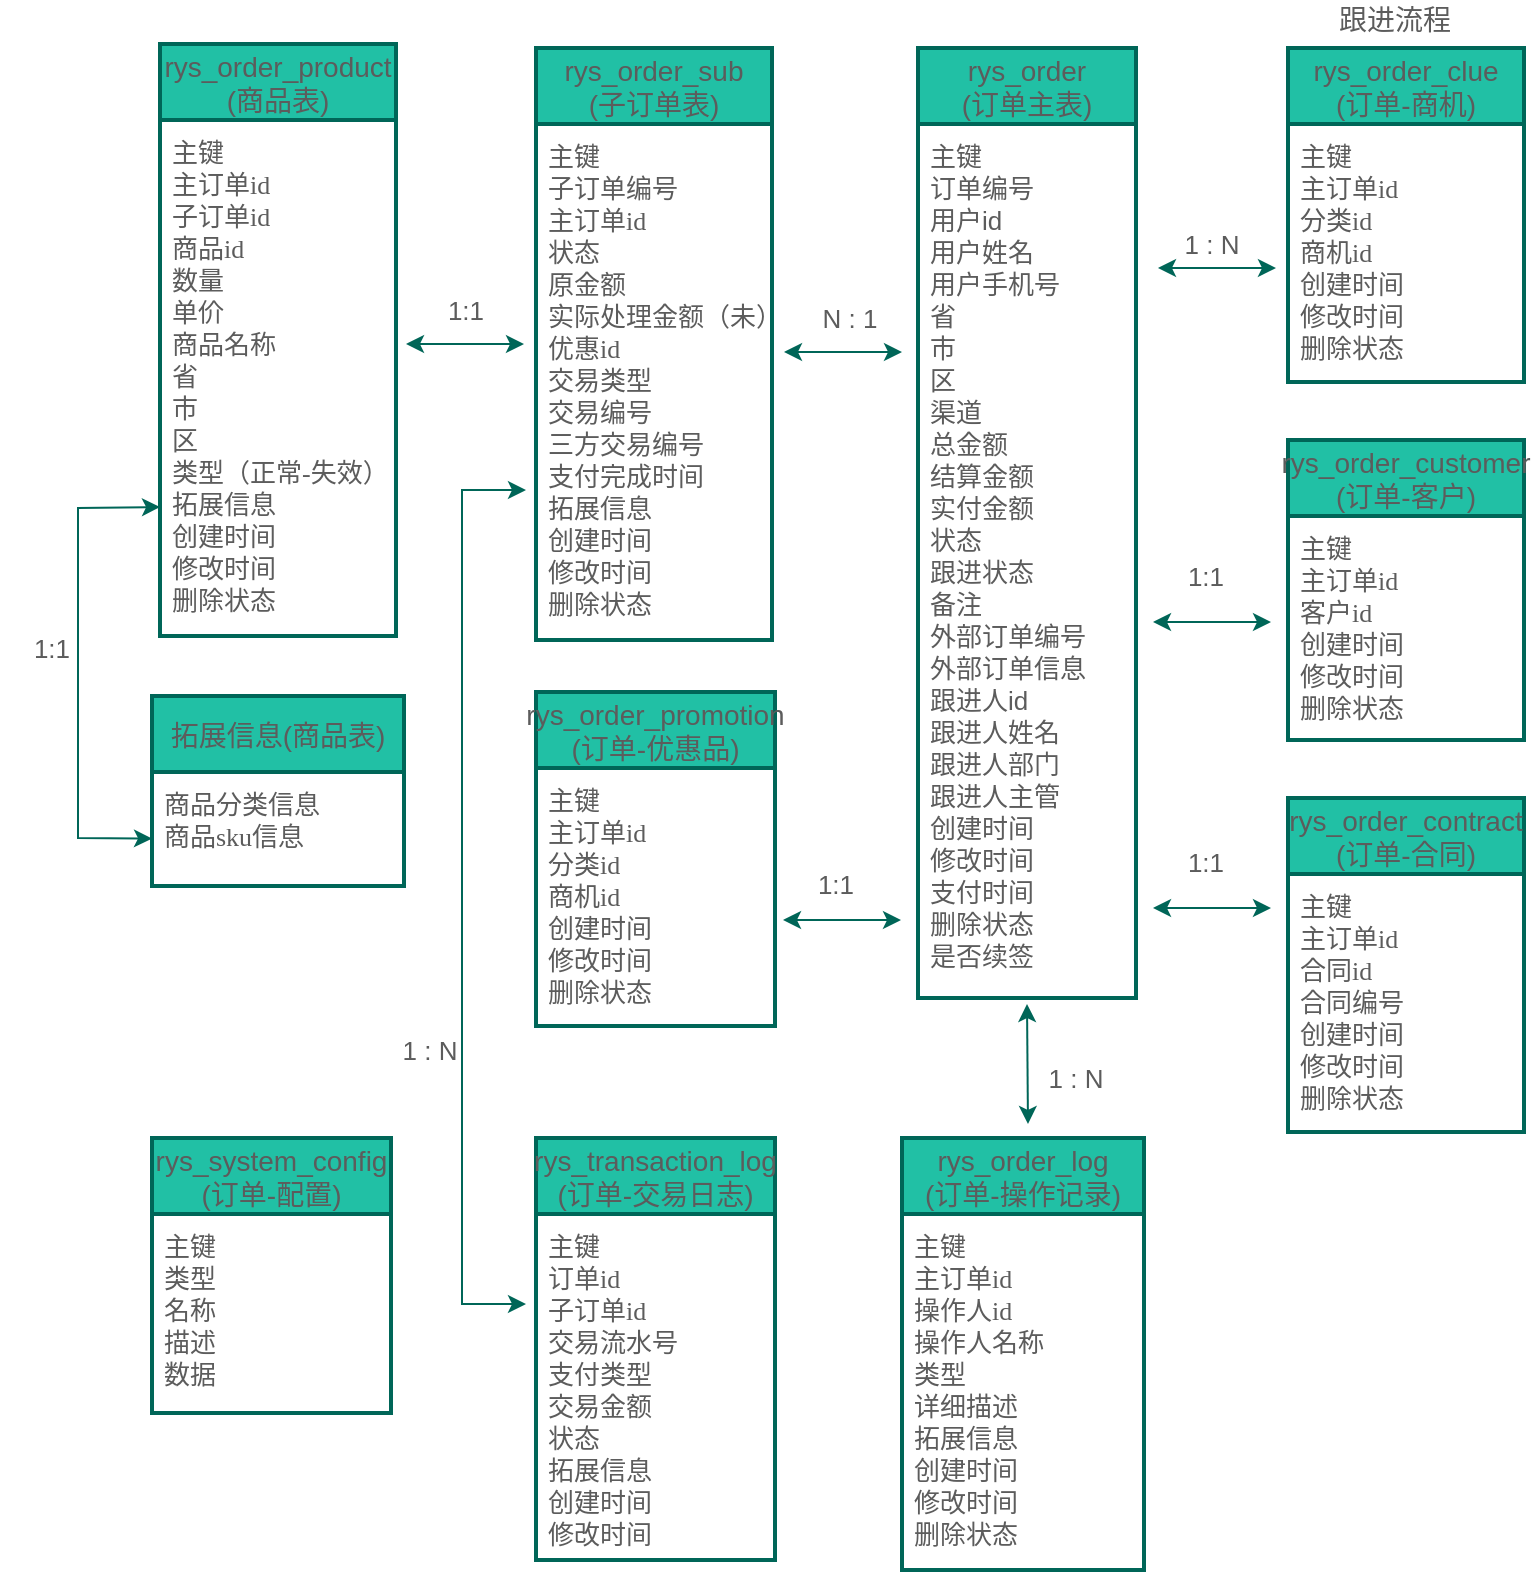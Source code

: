 <mxfile version="13.6.6" type="github">
  <diagram id="o3AKABB_KRbzLcZyw3go" name="第 1 页">
    <mxGraphModel dx="1695" dy="878" grid="0" gridSize="10" guides="1" tooltips="1" connect="1" arrows="1" fold="1" page="0" pageScale="1" pageWidth="827" pageHeight="1169" math="0" shadow="0">
      <root>
        <mxCell id="0" />
        <mxCell id="1" parent="0" />
        <mxCell id="-bNErW5I90OKjNKYonKE-27" value="1:1" style="text;html=1;strokeColor=none;fillColor=none;align=center;verticalAlign=middle;whiteSpace=wrap;shadow=0;glass=0;fontFamily=Helvetica;fontSize=13;fontColor=#5C5C5C;" parent="1" vertex="1">
          <mxGeometry x="306" y="216" width="52" height="20" as="geometry" />
        </mxCell>
        <mxCell id="-bNErW5I90OKjNKYonKE-5" value="rys_order_product&#xa;(商品表)" style="swimlane;childLayout=stackLayout;horizontal=1;startSize=38;horizontalStack=0;fontSize=14;fontStyle=0;strokeWidth=2;resizeParent=0;resizeLast=1;shadow=0;dashed=0;align=center;swimlaneLine=1;fillColor=#21C0A5;strokeColor=#006658;fontColor=#5C5C5C;" parent="1" vertex="1">
          <mxGeometry x="179" y="93" width="118" height="296" as="geometry" />
        </mxCell>
        <mxCell id="-bNErW5I90OKjNKYonKE-6" value="主键&#xa;主订单id&#xa;子订单id&#xa;商品id&#xa;数量&#xa;单价&#xa;商品名称&#xa;省&#xa;市&#xa;区&#xa;类型（正常-失效）&#xa;拓展信息&#xa;创建时间&#xa;修改时间&#xa;删除状态&#xa;&#xa;&#xa;&#xa;" style="align=left;strokeColor=none;fillColor=none;spacingLeft=4;fontSize=13;verticalAlign=top;resizable=0;rotatable=0;part=1;horizontal=1;spacingTop=2;spacing=2;fontFamily=Verdana;fontColor=#5C5C5C;" parent="-bNErW5I90OKjNKYonKE-5" vertex="1">
          <mxGeometry y="38" width="118" height="258" as="geometry" />
        </mxCell>
        <mxCell id="-bNErW5I90OKjNKYonKE-3" value="rys_order_sub&#xa;(子订单表)" style="swimlane;childLayout=stackLayout;horizontal=1;startSize=38;horizontalStack=0;fontSize=14;fontStyle=0;strokeWidth=2;resizeParent=0;resizeLast=1;shadow=0;dashed=0;align=center;swimlaneLine=1;fillColor=#21C0A5;strokeColor=#006658;fontColor=#5C5C5C;" parent="1" vertex="1">
          <mxGeometry x="367" y="95" width="118" height="296" as="geometry" />
        </mxCell>
        <mxCell id="-bNErW5I90OKjNKYonKE-4" value="主键&#xa;子订单编号&#xa;主订单id&#xa;状态&#xa;原金额&#xa;实际处理金额（未）&#xa;优惠id&#xa;交易类型&#xa;交易编号&#xa;三方交易编号&#xa;支付完成时间&#xa;拓展信息&#xa;创建时间&#xa;修改时间&#xa;删除状态&#xa;&#xa;&#xa;" style="align=left;strokeColor=none;fillColor=none;spacingLeft=4;fontSize=13;verticalAlign=top;resizable=0;rotatable=0;part=1;horizontal=1;spacingTop=2;spacing=2;fontFamily=Verdana;fontColor=#5C5C5C;" parent="-bNErW5I90OKjNKYonKE-3" vertex="1">
          <mxGeometry y="38" width="118" height="258" as="geometry" />
        </mxCell>
        <mxCell id="-bNErW5I90OKjNKYonKE-44" value="N : 1" style="text;html=1;strokeColor=none;fillColor=none;align=center;verticalAlign=middle;whiteSpace=wrap;shadow=0;glass=0;fontFamily=Helvetica;fontSize=13;fontColor=#5C5C5C;" parent="1" vertex="1">
          <mxGeometry x="498" y="220" width="52" height="20" as="geometry" />
        </mxCell>
        <mxCell id="-bNErW5I90OKjNKYonKE-1" value="rys_order&#xa;(订单主表)" style="swimlane;childLayout=stackLayout;horizontal=1;startSize=38;horizontalStack=0;fontSize=14;fontStyle=0;strokeWidth=2;resizeParent=0;resizeLast=1;shadow=0;dashed=0;align=center;swimlaneLine=1;fillColor=#21C0A5;strokeColor=#006658;fontColor=#5C5C5C;" parent="1" vertex="1">
          <mxGeometry x="558" y="95" width="109" height="475" as="geometry" />
        </mxCell>
        <mxCell id="-bNErW5I90OKjNKYonKE-2" value="主键&#xa;订单编号&#xa;用户id&#xa;用户姓名&#xa;用户手机号&#xa;省&#xa;市&#xa;区&#xa;渠道&#xa;总金额&#xa;结算金额&#xa;实付金额&#xa;状态&#xa;跟进状态&#xa;备注&#xa;外部订单编号&#xa;外部订单信息&#xa;跟进人id&#xa;跟进人姓名&#xa;跟进人部门&#xa;跟进人主管&#xa;创建时间&#xa;修改时间&#xa;支付时间&#xa;删除状态&#xa;是否续签&#xa;&#xa;&#xa;&#xa;" style="align=left;strokeColor=none;fillColor=none;spacingLeft=4;fontSize=13;verticalAlign=top;resizable=0;rotatable=0;part=1;horizontal=1;spacingTop=2;spacing=2;fontFamily=Helvetica;fontColor=#5C5C5C;" parent="-bNErW5I90OKjNKYonKE-1" vertex="1">
          <mxGeometry y="38" width="109" height="437" as="geometry" />
        </mxCell>
        <mxCell id="-bNErW5I90OKjNKYonKE-54" value="" style="shape=parallelogram;perimeter=parallelogramPerimeter;whiteSpace=wrap;html=1;fixedSize=1;shadow=0;dashed=0;fontSize=14;fontStyle=0;strokeColor=#006658;strokeWidth=2;fillColor=#21C0A5;startSize=38;fontColor=#5C5C5C;" parent="-bNErW5I90OKjNKYonKE-1" vertex="1">
          <mxGeometry y="475" width="109" as="geometry" />
        </mxCell>
        <mxCell id="-bNErW5I90OKjNKYonKE-7" value="rys_order_promotion&#xa;(订单-优惠品)" style="swimlane;childLayout=stackLayout;horizontal=1;startSize=38;horizontalStack=0;fontSize=14;fontStyle=0;strokeWidth=2;resizeParent=0;resizeLast=1;shadow=0;dashed=0;align=center;swimlaneLine=1;fillColor=#21C0A5;strokeColor=#006658;fontColor=#5C5C5C;" parent="1" vertex="1">
          <mxGeometry x="367" y="417" width="119.5" height="167" as="geometry" />
        </mxCell>
        <mxCell id="-bNErW5I90OKjNKYonKE-8" value="主键&#xa;主订单id&#xa;分类id&#xa;商机id&#xa;创建时间&#xa;修改时间&#xa;删除状态&#xa;&#xa;&#xa;" style="align=left;strokeColor=none;fillColor=none;spacingLeft=4;fontSize=13;verticalAlign=top;resizable=0;rotatable=0;part=1;horizontal=1;spacingTop=2;spacing=2;fontFamily=Verdana;fontColor=#5C5C5C;" parent="-bNErW5I90OKjNKYonKE-7" vertex="1">
          <mxGeometry y="38" width="119.5" height="129" as="geometry" />
        </mxCell>
        <mxCell id="-bNErW5I90OKjNKYonKE-46" value="1:1" style="text;html=1;strokeColor=none;fillColor=none;align=center;verticalAlign=middle;whiteSpace=wrap;shadow=0;glass=0;fontFamily=Helvetica;fontSize=13;fontColor=#5C5C5C;" parent="1" vertex="1">
          <mxGeometry x="491" y="503" width="52" height="20" as="geometry" />
        </mxCell>
        <mxCell id="-bNErW5I90OKjNKYonKE-51" value="1:1" style="text;html=1;strokeColor=none;fillColor=none;align=center;verticalAlign=middle;whiteSpace=wrap;shadow=0;glass=0;fontFamily=Helvetica;fontSize=13;fontColor=#5C5C5C;" parent="1" vertex="1">
          <mxGeometry x="99" y="385" width="52" height="20" as="geometry" />
        </mxCell>
        <mxCell id="-bNErW5I90OKjNKYonKE-18" value="rys_order_clue&#xa;(订单-商机)" style="swimlane;childLayout=stackLayout;horizontal=1;startSize=38;horizontalStack=0;fontSize=14;fontStyle=0;strokeWidth=2;resizeParent=0;resizeLast=1;shadow=0;dashed=0;align=center;swimlaneLine=1;fillColor=#21C0A5;strokeColor=#006658;fontColor=#5C5C5C;" parent="1" vertex="1">
          <mxGeometry x="743" y="95" width="118" height="167" as="geometry">
            <mxRectangle x="743" y="95" width="120" height="38" as="alternateBounds" />
          </mxGeometry>
        </mxCell>
        <mxCell id="-bNErW5I90OKjNKYonKE-19" value="主键&#xa;主订单id&#xa;分类id&#xa;商机id&#xa;创建时间&#xa;修改时间&#xa;删除状态&#xa;&#xa;&#xa;" style="align=left;strokeColor=none;fillColor=none;spacingLeft=4;fontSize=13;verticalAlign=top;resizable=0;rotatable=0;part=1;horizontal=1;spacingTop=2;spacing=2;fontFamily=Verdana;fontColor=#5C5C5C;" parent="-bNErW5I90OKjNKYonKE-18" vertex="1">
          <mxGeometry y="38" width="118" height="129" as="geometry" />
        </mxCell>
        <mxCell id="-bNErW5I90OKjNKYonKE-20" value="rys_order_customer&#xa;(订单-客户)" style="swimlane;childLayout=stackLayout;horizontal=1;startSize=38;horizontalStack=0;fontSize=14;fontStyle=0;strokeWidth=2;resizeParent=0;resizeLast=1;shadow=0;dashed=0;align=center;swimlaneLine=1;fillColor=#21C0A5;strokeColor=#006658;fontColor=#5C5C5C;" parent="1" vertex="1">
          <mxGeometry x="743" y="291" width="118" height="150" as="geometry" />
        </mxCell>
        <mxCell id="-bNErW5I90OKjNKYonKE-21" value="主键&#xa;主订单id&#xa;客户id&#xa;创建时间&#xa;修改时间&#xa;删除状态&#xa;&#xa;&#xa;" style="align=left;strokeColor=none;fillColor=none;spacingLeft=4;fontSize=13;verticalAlign=top;resizable=0;rotatable=0;part=1;horizontal=1;spacingTop=2;spacing=2;fontFamily=Verdana;fontColor=#5C5C5C;" parent="-bNErW5I90OKjNKYonKE-20" vertex="1">
          <mxGeometry y="38" width="118" height="112" as="geometry" />
        </mxCell>
        <mxCell id="-bNErW5I90OKjNKYonKE-22" value="rys_order_contract&#xa;(订单-合同)" style="swimlane;childLayout=stackLayout;horizontal=1;startSize=38;horizontalStack=0;fontSize=14;fontStyle=0;strokeWidth=2;resizeParent=0;resizeLast=1;shadow=0;dashed=0;align=center;swimlaneLine=1;fillColor=#21C0A5;strokeColor=#006658;fontColor=#5C5C5C;" parent="1" vertex="1">
          <mxGeometry x="743" y="470" width="118" height="167" as="geometry" />
        </mxCell>
        <mxCell id="-bNErW5I90OKjNKYonKE-23" value="主键&#xa;主订单id&#xa;合同id&#xa;合同编号&#xa;创建时间&#xa;修改时间&#xa;删除状态&#xa;&#xa;&#xa;" style="align=left;strokeColor=none;fillColor=none;spacingLeft=4;fontSize=13;verticalAlign=top;resizable=0;rotatable=0;part=1;horizontal=1;spacingTop=2;spacing=2;fontFamily=Verdana;fontColor=#5C5C5C;" parent="-bNErW5I90OKjNKYonKE-22" vertex="1">
          <mxGeometry y="38" width="118" height="129" as="geometry" />
        </mxCell>
        <mxCell id="-bNErW5I90OKjNKYonKE-53" value="1 : N" style="text;html=1;strokeColor=none;fillColor=none;align=center;verticalAlign=middle;whiteSpace=wrap;shadow=0;glass=0;fontFamily=Helvetica;fontSize=13;fontColor=#5C5C5C;" parent="1" vertex="1">
          <mxGeometry x="611" y="600" width="52" height="20" as="geometry" />
        </mxCell>
        <mxCell id="-bNErW5I90OKjNKYonKE-55" value="" style="endArrow=classic;startArrow=classic;html=1;exitX=0;exitY=0.75;exitDx=0;exitDy=0;entryX=0;entryY=0.75;entryDx=0;entryDy=0;strokeColor=#006658;fontColor=#5C5C5C;rounded=0;" parent="1" source="-bNErW5I90OKjNKYonKE-6" target="-bNErW5I90OKjNKYonKE-38" edge="1">
          <mxGeometry width="50" height="50" relative="1" as="geometry">
            <mxPoint x="41" y="248" as="sourcePoint" />
            <mxPoint x="91" y="198" as="targetPoint" />
            <Array as="points">
              <mxPoint x="138" y="325" />
              <mxPoint x="138" y="490" />
            </Array>
          </mxGeometry>
        </mxCell>
        <mxCell id="-bNErW5I90OKjNKYonKE-56" value="" style="endArrow=classic;startArrow=classic;html=1;strokeColor=#006658;exitX=1.017;exitY=0.434;exitDx=0;exitDy=0;exitPerimeter=0;fontColor=#5C5C5C;" parent="1" edge="1">
          <mxGeometry width="50" height="50" relative="1" as="geometry">
            <mxPoint x="302.006" y="242.972" as="sourcePoint" />
            <mxPoint x="361" y="243" as="targetPoint" />
          </mxGeometry>
        </mxCell>
        <mxCell id="-bNErW5I90OKjNKYonKE-57" value="" style="endArrow=classic;startArrow=classic;html=1;strokeColor=#006658;exitX=1.017;exitY=0.434;exitDx=0;exitDy=0;exitPerimeter=0;fontColor=#5C5C5C;" parent="1" edge="1">
          <mxGeometry width="50" height="50" relative="1" as="geometry">
            <mxPoint x="491.006" y="247.002" as="sourcePoint" />
            <mxPoint x="550" y="247.03" as="targetPoint" />
          </mxGeometry>
        </mxCell>
        <mxCell id="-bNErW5I90OKjNKYonKE-59" value="" style="endArrow=classic;startArrow=classic;html=1;strokeColor=#006658;exitX=1.017;exitY=0.434;exitDx=0;exitDy=0;exitPerimeter=0;fontColor=#5C5C5C;" parent="1" edge="1">
          <mxGeometry width="50" height="50" relative="1" as="geometry">
            <mxPoint x="490.506" y="531.002" as="sourcePoint" />
            <mxPoint x="549.5" y="531.03" as="targetPoint" />
          </mxGeometry>
        </mxCell>
        <mxCell id="-bNErW5I90OKjNKYonKE-62" value="" style="endArrow=classic;startArrow=classic;html=1;strokeColor=#006658;exitX=1.017;exitY=0.434;exitDx=0;exitDy=0;exitPerimeter=0;fontColor=#5C5C5C;" parent="1" edge="1">
          <mxGeometry width="50" height="50" relative="1" as="geometry">
            <mxPoint x="677.996" y="205.002" as="sourcePoint" />
            <mxPoint x="736.99" y="205.03" as="targetPoint" />
          </mxGeometry>
        </mxCell>
        <mxCell id="-bNErW5I90OKjNKYonKE-63" value="1 : N" style="text;html=1;strokeColor=none;fillColor=none;align=center;verticalAlign=middle;whiteSpace=wrap;shadow=0;glass=0;fontFamily=Helvetica;fontSize=13;fontColor=#5C5C5C;" parent="1" vertex="1">
          <mxGeometry x="679" y="183" width="52" height="20" as="geometry" />
        </mxCell>
        <mxCell id="-bNErW5I90OKjNKYonKE-64" value="1:1" style="text;html=1;strokeColor=none;fillColor=none;align=center;verticalAlign=middle;whiteSpace=wrap;shadow=0;glass=0;fontFamily=Helvetica;fontSize=13;fontColor=#5C5C5C;" parent="1" vertex="1">
          <mxGeometry x="676" y="349" width="52" height="20" as="geometry" />
        </mxCell>
        <mxCell id="-bNErW5I90OKjNKYonKE-65" value="" style="endArrow=classic;startArrow=classic;html=1;strokeColor=#006658;exitX=1.017;exitY=0.434;exitDx=0;exitDy=0;exitPerimeter=0;fontColor=#5C5C5C;" parent="1" edge="1">
          <mxGeometry width="50" height="50" relative="1" as="geometry">
            <mxPoint x="675.506" y="382.002" as="sourcePoint" />
            <mxPoint x="734.5" y="382.03" as="targetPoint" />
          </mxGeometry>
        </mxCell>
        <mxCell id="-bNErW5I90OKjNKYonKE-66" value="1:1" style="text;html=1;strokeColor=none;fillColor=none;align=center;verticalAlign=middle;whiteSpace=wrap;shadow=0;glass=0;fontFamily=Helvetica;fontSize=13;fontColor=#5C5C5C;" parent="1" vertex="1">
          <mxGeometry x="676" y="492" width="52" height="20" as="geometry" />
        </mxCell>
        <mxCell id="-bNErW5I90OKjNKYonKE-67" value="" style="endArrow=classic;startArrow=classic;html=1;strokeColor=#006658;exitX=1.017;exitY=0.434;exitDx=0;exitDy=0;exitPerimeter=0;fontColor=#5C5C5C;" parent="1" edge="1">
          <mxGeometry width="50" height="50" relative="1" as="geometry">
            <mxPoint x="675.506" y="525.002" as="sourcePoint" />
            <mxPoint x="734.5" y="525.03" as="targetPoint" />
          </mxGeometry>
        </mxCell>
        <mxCell id="-bNErW5I90OKjNKYonKE-38" value="拓展信息(商品表)" style="swimlane;childLayout=stackLayout;horizontal=1;startSize=38;horizontalStack=0;fontSize=14;fontStyle=0;strokeWidth=2;resizeParent=0;resizeLast=1;shadow=0;dashed=0;align=center;swimlaneLine=1;fillColor=#21C0A5;strokeColor=#006658;fontColor=#5C5C5C;" parent="1" vertex="1">
          <mxGeometry x="175" y="419" width="126" height="95" as="geometry" />
        </mxCell>
        <mxCell id="-bNErW5I90OKjNKYonKE-39" value="商品分类信息&#xa;商品sku信息" style="align=left;strokeColor=none;fillColor=none;spacingLeft=4;fontSize=13;verticalAlign=top;resizable=0;rotatable=0;part=1;horizontal=1;spacingTop=2;spacing=2;fontFamily=Verdana;fontColor=#5C5C5C;" parent="-bNErW5I90OKjNKYonKE-38" vertex="1">
          <mxGeometry y="38" width="126" height="57" as="geometry" />
        </mxCell>
        <mxCell id="-bNErW5I90OKjNKYonKE-69" value="" style="endArrow=classic;startArrow=classic;html=1;strokeColor=#006658;entryX=0.5;entryY=1;entryDx=0;entryDy=0;fontColor=#5C5C5C;" parent="1" edge="1">
          <mxGeometry width="50" height="50" relative="1" as="geometry">
            <mxPoint x="613" y="633" as="sourcePoint" />
            <mxPoint x="612.5" y="573" as="targetPoint" />
          </mxGeometry>
        </mxCell>
        <mxCell id="-bNErW5I90OKjNKYonKE-24" value="rys_order_log&#xa;(订单-操作记录)" style="swimlane;childLayout=stackLayout;horizontal=1;startSize=38;horizontalStack=0;fontSize=14;fontStyle=0;strokeWidth=2;resizeParent=0;resizeLast=1;shadow=0;dashed=0;align=center;swimlaneLine=1;fillColor=#21C0A5;strokeColor=#006658;fontColor=#5C5C5C;" parent="1" vertex="1">
          <mxGeometry x="550" y="640" width="121" height="216" as="geometry" />
        </mxCell>
        <mxCell id="-bNErW5I90OKjNKYonKE-25" value="主键&#xa;主订单id&#xa;操作人id&#xa;操作人名称&#xa;类型&#xa;详细描述&#xa;拓展信息&#xa;创建时间&#xa;修改时间&#xa;删除状态&#xa;&#xa;&#xa;" style="align=left;strokeColor=none;fillColor=none;spacingLeft=4;fontSize=13;verticalAlign=top;resizable=0;rotatable=0;part=1;horizontal=1;spacingTop=2;spacing=2;fontFamily=Verdana;fontColor=#5C5C5C;" parent="-bNErW5I90OKjNKYonKE-24" vertex="1">
          <mxGeometry y="38" width="121" height="178" as="geometry" />
        </mxCell>
        <mxCell id="-bNErW5I90OKjNKYonKE-78" value="&lt;font style=&quot;font-size: 14px&quot;&gt;跟进流程&lt;/font&gt;" style="text;html=1;strokeColor=none;fillColor=none;align=center;verticalAlign=middle;whiteSpace=wrap;fontColor=#5C5C5C;" parent="1" vertex="1">
          <mxGeometry x="747" y="71" width="99" height="20" as="geometry" />
        </mxCell>
        <mxCell id="XMfmnefwiyLZ_tfSuzjK-3" value="" style="endArrow=classic;startArrow=classic;html=1;strokeColor=#006658;fillColor=#21C0A5;fontColor=#5C5C5C;rounded=0;" edge="1" parent="1">
          <mxGeometry width="50" height="50" relative="1" as="geometry">
            <mxPoint x="362" y="723" as="sourcePoint" />
            <mxPoint x="362" y="316" as="targetPoint" />
            <Array as="points">
              <mxPoint x="330" y="723" />
              <mxPoint x="330" y="316" />
            </Array>
          </mxGeometry>
        </mxCell>
        <mxCell id="XMfmnefwiyLZ_tfSuzjK-4" value="1 : N" style="text;html=1;strokeColor=none;fillColor=none;align=center;verticalAlign=middle;whiteSpace=wrap;shadow=0;glass=0;fontFamily=Helvetica;fontSize=13;fontColor=#5C5C5C;" vertex="1" parent="1">
          <mxGeometry x="288" y="586" width="52" height="20" as="geometry" />
        </mxCell>
        <mxCell id="XMfmnefwiyLZ_tfSuzjK-1" value="rys_transaction_log&#xa;(订单-交易日志)" style="swimlane;childLayout=stackLayout;horizontal=1;startSize=38;horizontalStack=0;fontSize=14;fontStyle=0;strokeWidth=2;resizeParent=0;resizeLast=1;shadow=0;dashed=0;align=center;swimlaneLine=1;fillColor=#21C0A5;strokeColor=#006658;fontColor=#5C5C5C;" vertex="1" parent="1">
          <mxGeometry x="367" y="640" width="119.5" height="211" as="geometry" />
        </mxCell>
        <mxCell id="XMfmnefwiyLZ_tfSuzjK-2" value="主键&#xa;订单id&#xa;子订单id&#xa;交易流水号&#xa;支付类型&#xa;交易金额&#xa;状态&#xa;拓展信息&#xa;创建时间&#xa;修改时间&#xa;" style="align=left;strokeColor=none;fillColor=none;spacingLeft=4;fontSize=13;verticalAlign=top;resizable=0;rotatable=0;part=1;horizontal=1;spacingTop=2;spacing=2;fontFamily=Verdana;fontColor=#5C5C5C;" vertex="1" parent="XMfmnefwiyLZ_tfSuzjK-1">
          <mxGeometry y="38" width="119.5" height="173" as="geometry" />
        </mxCell>
        <mxCell id="-bNErW5I90OKjNKYonKE-72" value="rys_system_config&#xa;(订单-配置)" style="swimlane;childLayout=stackLayout;horizontal=1;startSize=38;horizontalStack=0;fontSize=14;fontStyle=0;strokeWidth=2;resizeParent=0;resizeLast=1;shadow=0;dashed=0;align=center;swimlaneLine=1;fillColor=#21C0A5;strokeColor=#006658;fontColor=#5C5C5C;" parent="1" vertex="1">
          <mxGeometry x="175" y="640" width="119.5" height="137.5" as="geometry" />
        </mxCell>
        <mxCell id="-bNErW5I90OKjNKYonKE-73" value="主键&#xa;类型&#xa;名称&#xa;描述&#xa;数据&#xa;&#xa;" style="align=left;strokeColor=none;fillColor=none;spacingLeft=4;fontSize=13;verticalAlign=top;resizable=0;rotatable=0;part=1;horizontal=1;spacingTop=2;spacing=2;fontFamily=Verdana;fontColor=#5C5C5C;" parent="-bNErW5I90OKjNKYonKE-72" vertex="1">
          <mxGeometry y="38" width="119.5" height="99.5" as="geometry" />
        </mxCell>
      </root>
    </mxGraphModel>
  </diagram>
</mxfile>

